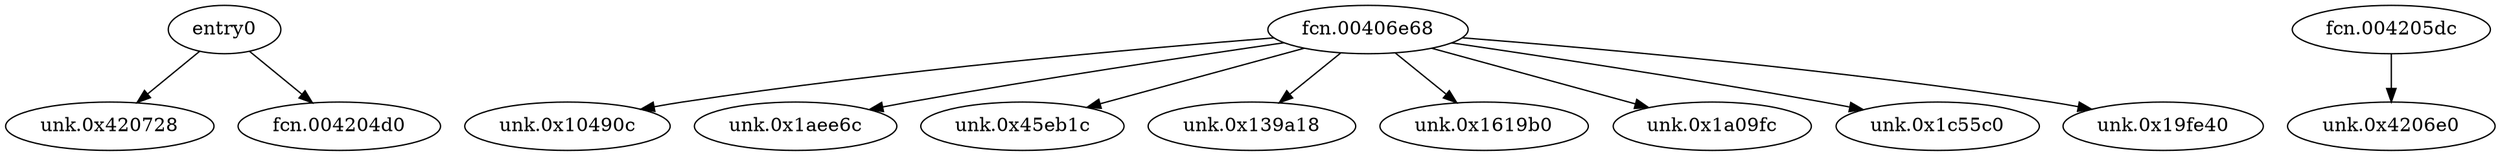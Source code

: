 digraph code {
  "0x004203c8" [label="entry0"];
  "0x004203c8" -> "0x00420728";
  "0x00420728" [label="unk.0x420728"];
  "0x004203c8" -> "0x004204d0";
  "0x004204d0" [label="fcn.004204d0"];
  "0x00406e68" [label="fcn.00406e68"];
  "0x00406e68" -> "0x0010490c";
  "0x0010490c" [label="unk.0x10490c"];
  "0x00406e68" -> "0x001aee6c";
  "0x001aee6c" [label="unk.0x1aee6c"];
  "0x00406e68" -> "0x0045eb1c";
  "0x0045eb1c" [label="unk.0x45eb1c"];
  "0x00406e68" -> "0x00139a18";
  "0x00139a18" [label="unk.0x139a18"];
  "0x00406e68" -> "0x001619b0";
  "0x001619b0" [label="unk.0x1619b0"];
  "0x00406e68" -> "0x001a09fc";
  "0x001a09fc" [label="unk.0x1a09fc"];
  "0x00406e68" -> "0x001c55c0";
  "0x001c55c0" [label="unk.0x1c55c0"];
  "0x00406e68" -> "0x0019fe40";
  "0x0019fe40" [label="unk.0x19fe40"];
  "0x004205dc" [label="fcn.004205dc"];
  "0x004205dc" -> "0x004206e0";
  "0x004206e0" [label="unk.0x4206e0"];
}